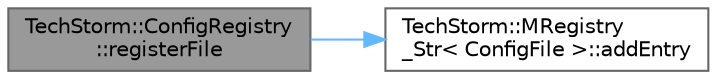 digraph "TechStorm::ConfigRegistry::registerFile"
{
 // LATEX_PDF_SIZE
  bgcolor="transparent";
  edge [fontname=Helvetica,fontsize=10,labelfontname=Helvetica,labelfontsize=10];
  node [fontname=Helvetica,fontsize=10,shape=box,height=0.2,width=0.4];
  rankdir="LR";
  Node1 [id="Node000001",label="TechStorm::ConfigRegistry\l::registerFile",height=0.2,width=0.4,color="gray40", fillcolor="grey60", style="filled", fontcolor="black",tooltip=" "];
  Node1 -> Node2 [id="edge1_Node000001_Node000002",color="steelblue1",style="solid",tooltip=" "];
  Node2 [id="Node000002",label="TechStorm::MRegistry\l_Str\< ConfigFile \>::addEntry",height=0.2,width=0.4,color="grey40", fillcolor="white", style="filled",URL="$class_tech_storm_1_1_m_registry___str.html#a31f0ebe2a78a87f8d2b3480fd7e4d911",tooltip=" "];
}
